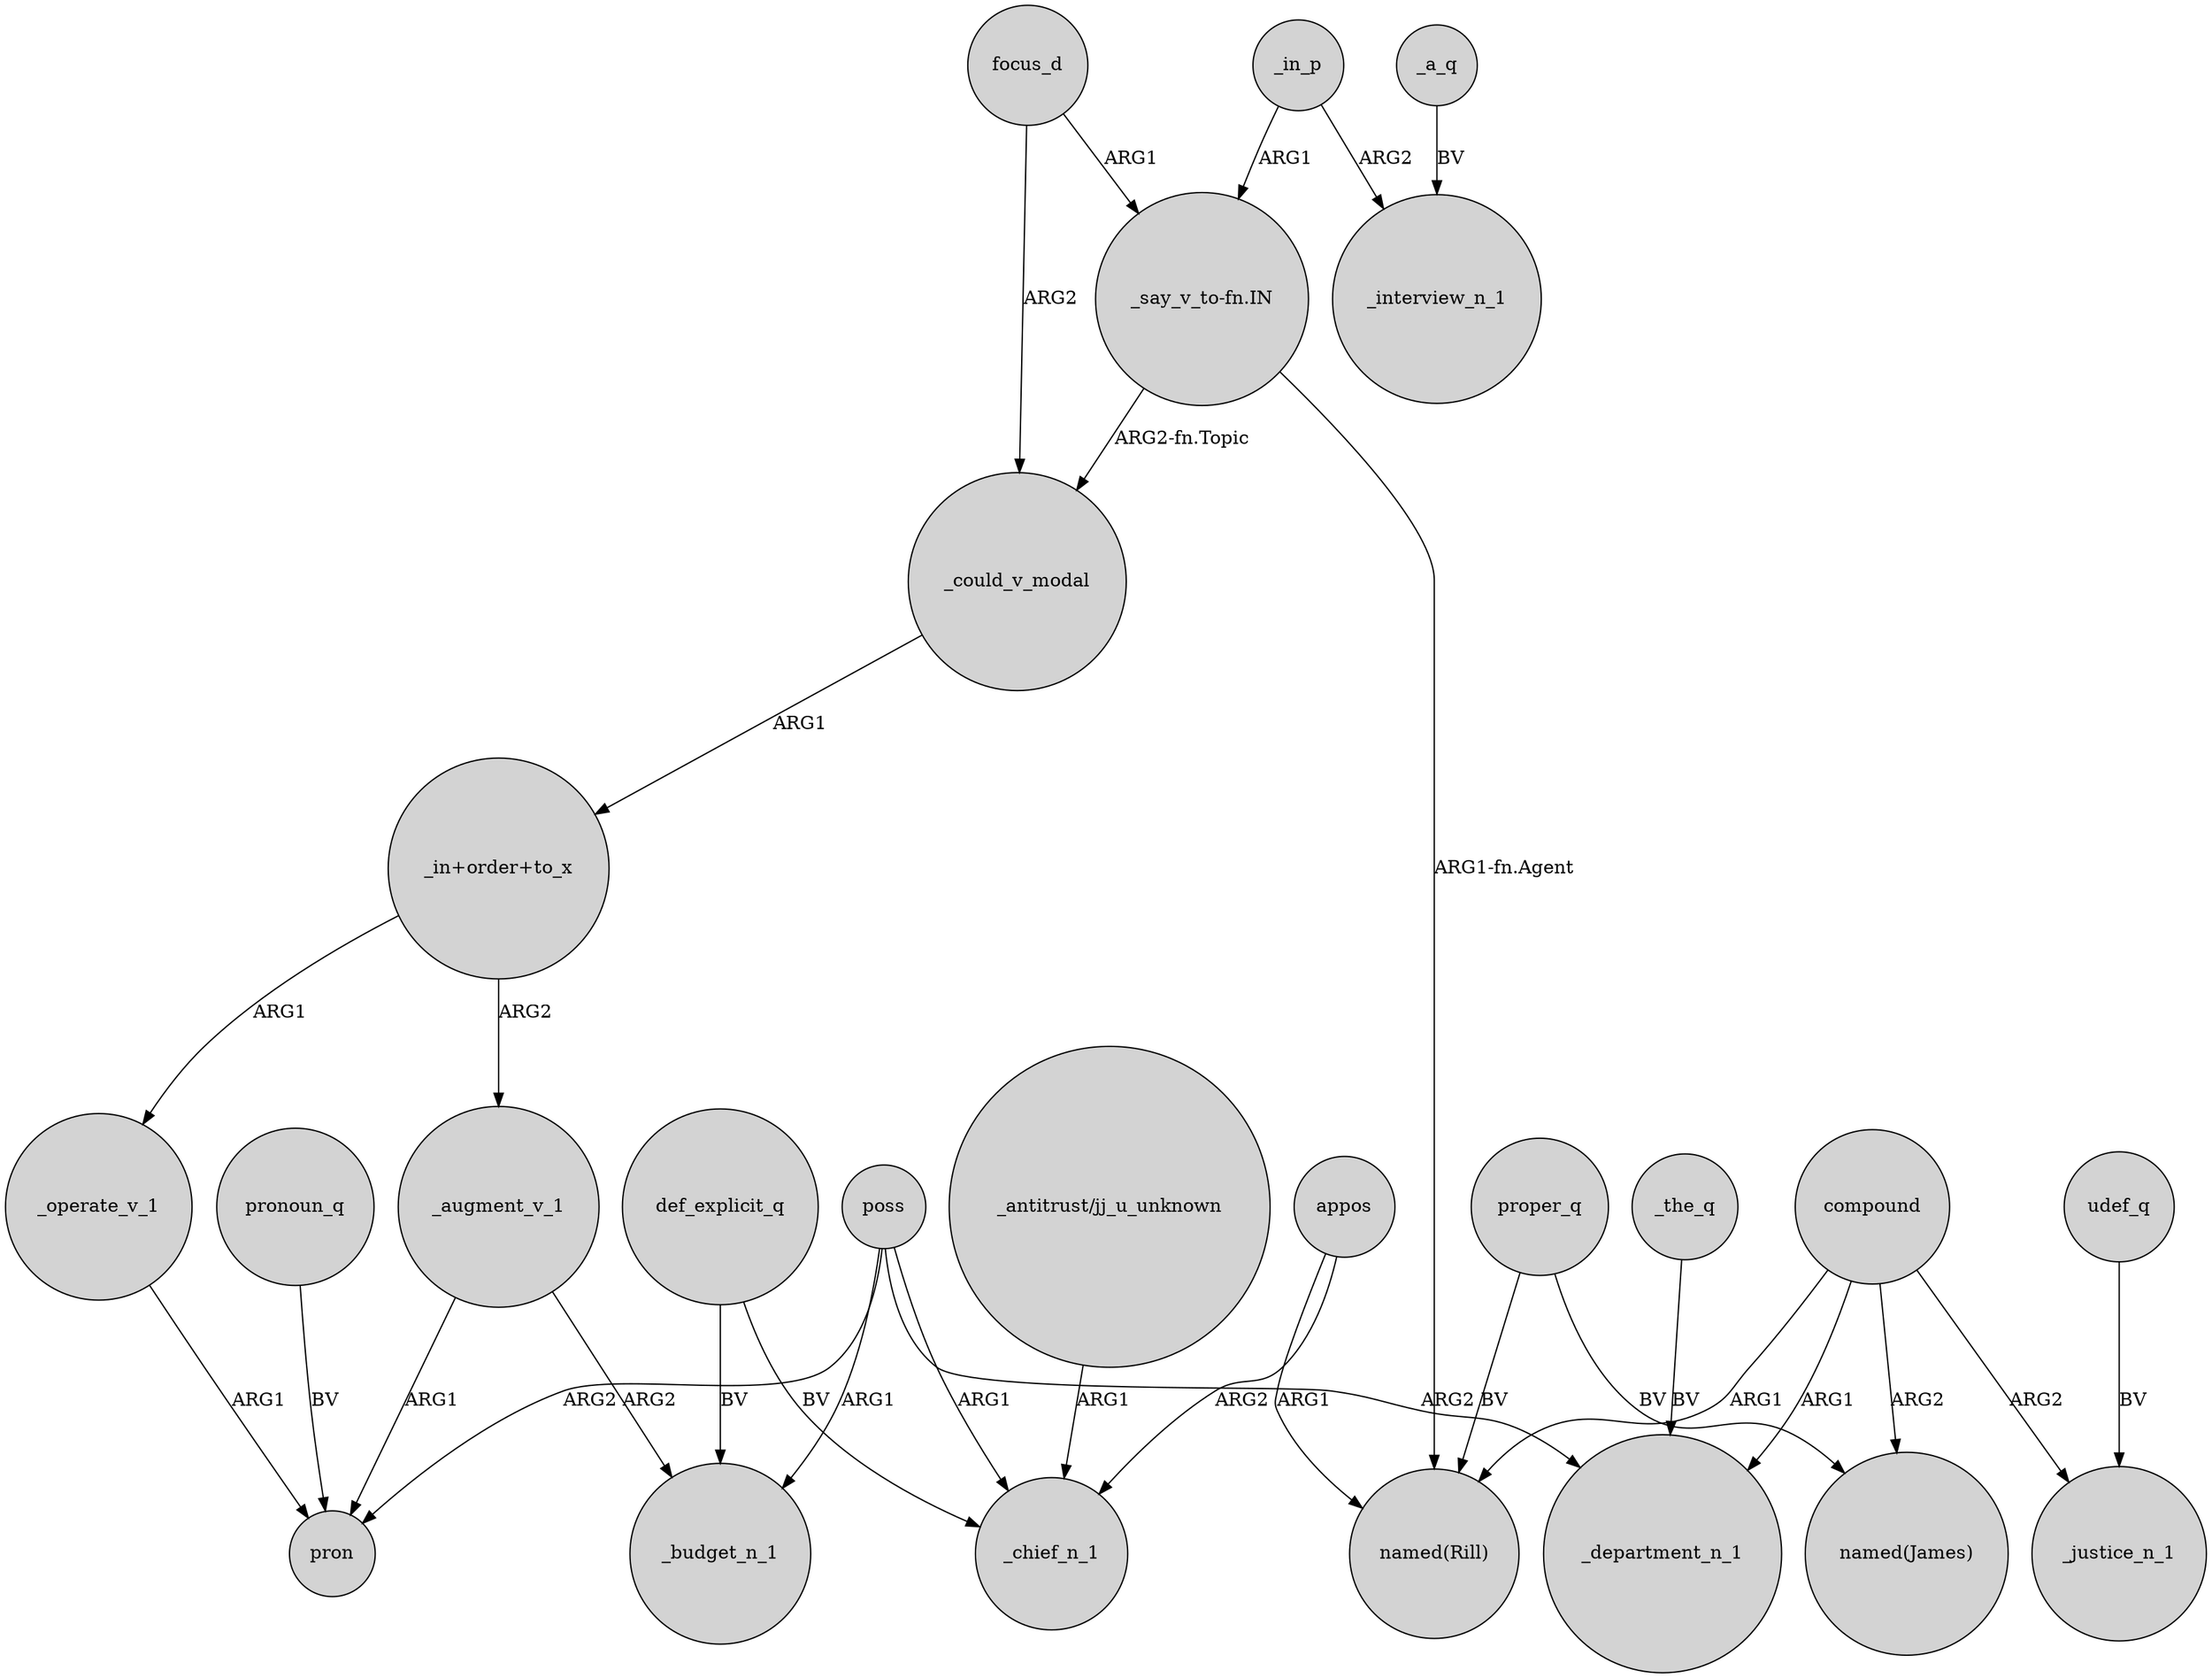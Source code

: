 digraph {
	node [shape=circle style=filled]
	focus_d -> _could_v_modal [label=ARG2]
	_in_p -> _interview_n_1 [label=ARG2]
	appos -> "named(Rill)" [label=ARG1]
	def_explicit_q -> _chief_n_1 [label=BV]
	poss -> pron [label=ARG2]
	_in_p -> "_say_v_to-fn.IN" [label=ARG1]
	def_explicit_q -> _budget_n_1 [label=BV]
	appos -> _chief_n_1 [label=ARG2]
	_augment_v_1 -> _budget_n_1 [label=ARG2]
	_could_v_modal -> "_in+order+to_x" [label=ARG1]
	compound -> "named(Rill)" [label=ARG1]
	"_say_v_to-fn.IN" -> "named(Rill)" [label="ARG1-fn.Agent"]
	_a_q -> _interview_n_1 [label=BV]
	compound -> "named(James)" [label=ARG2]
	_augment_v_1 -> pron [label=ARG1]
	_operate_v_1 -> pron [label=ARG1]
	"_in+order+to_x" -> _operate_v_1 [label=ARG1]
	compound -> _department_n_1 [label=ARG1]
	poss -> _chief_n_1 [label=ARG1]
	_the_q -> _department_n_1 [label=BV]
	pronoun_q -> pron [label=BV]
	poss -> _budget_n_1 [label=ARG1]
	"_antitrust/jj_u_unknown" -> _chief_n_1 [label=ARG1]
	proper_q -> "named(James)" [label=BV]
	udef_q -> _justice_n_1 [label=BV]
	compound -> _justice_n_1 [label=ARG2]
	proper_q -> "named(Rill)" [label=BV]
	"_in+order+to_x" -> _augment_v_1 [label=ARG2]
	poss -> _department_n_1 [label=ARG2]
	"_say_v_to-fn.IN" -> _could_v_modal [label="ARG2-fn.Topic"]
	focus_d -> "_say_v_to-fn.IN" [label=ARG1]
}
